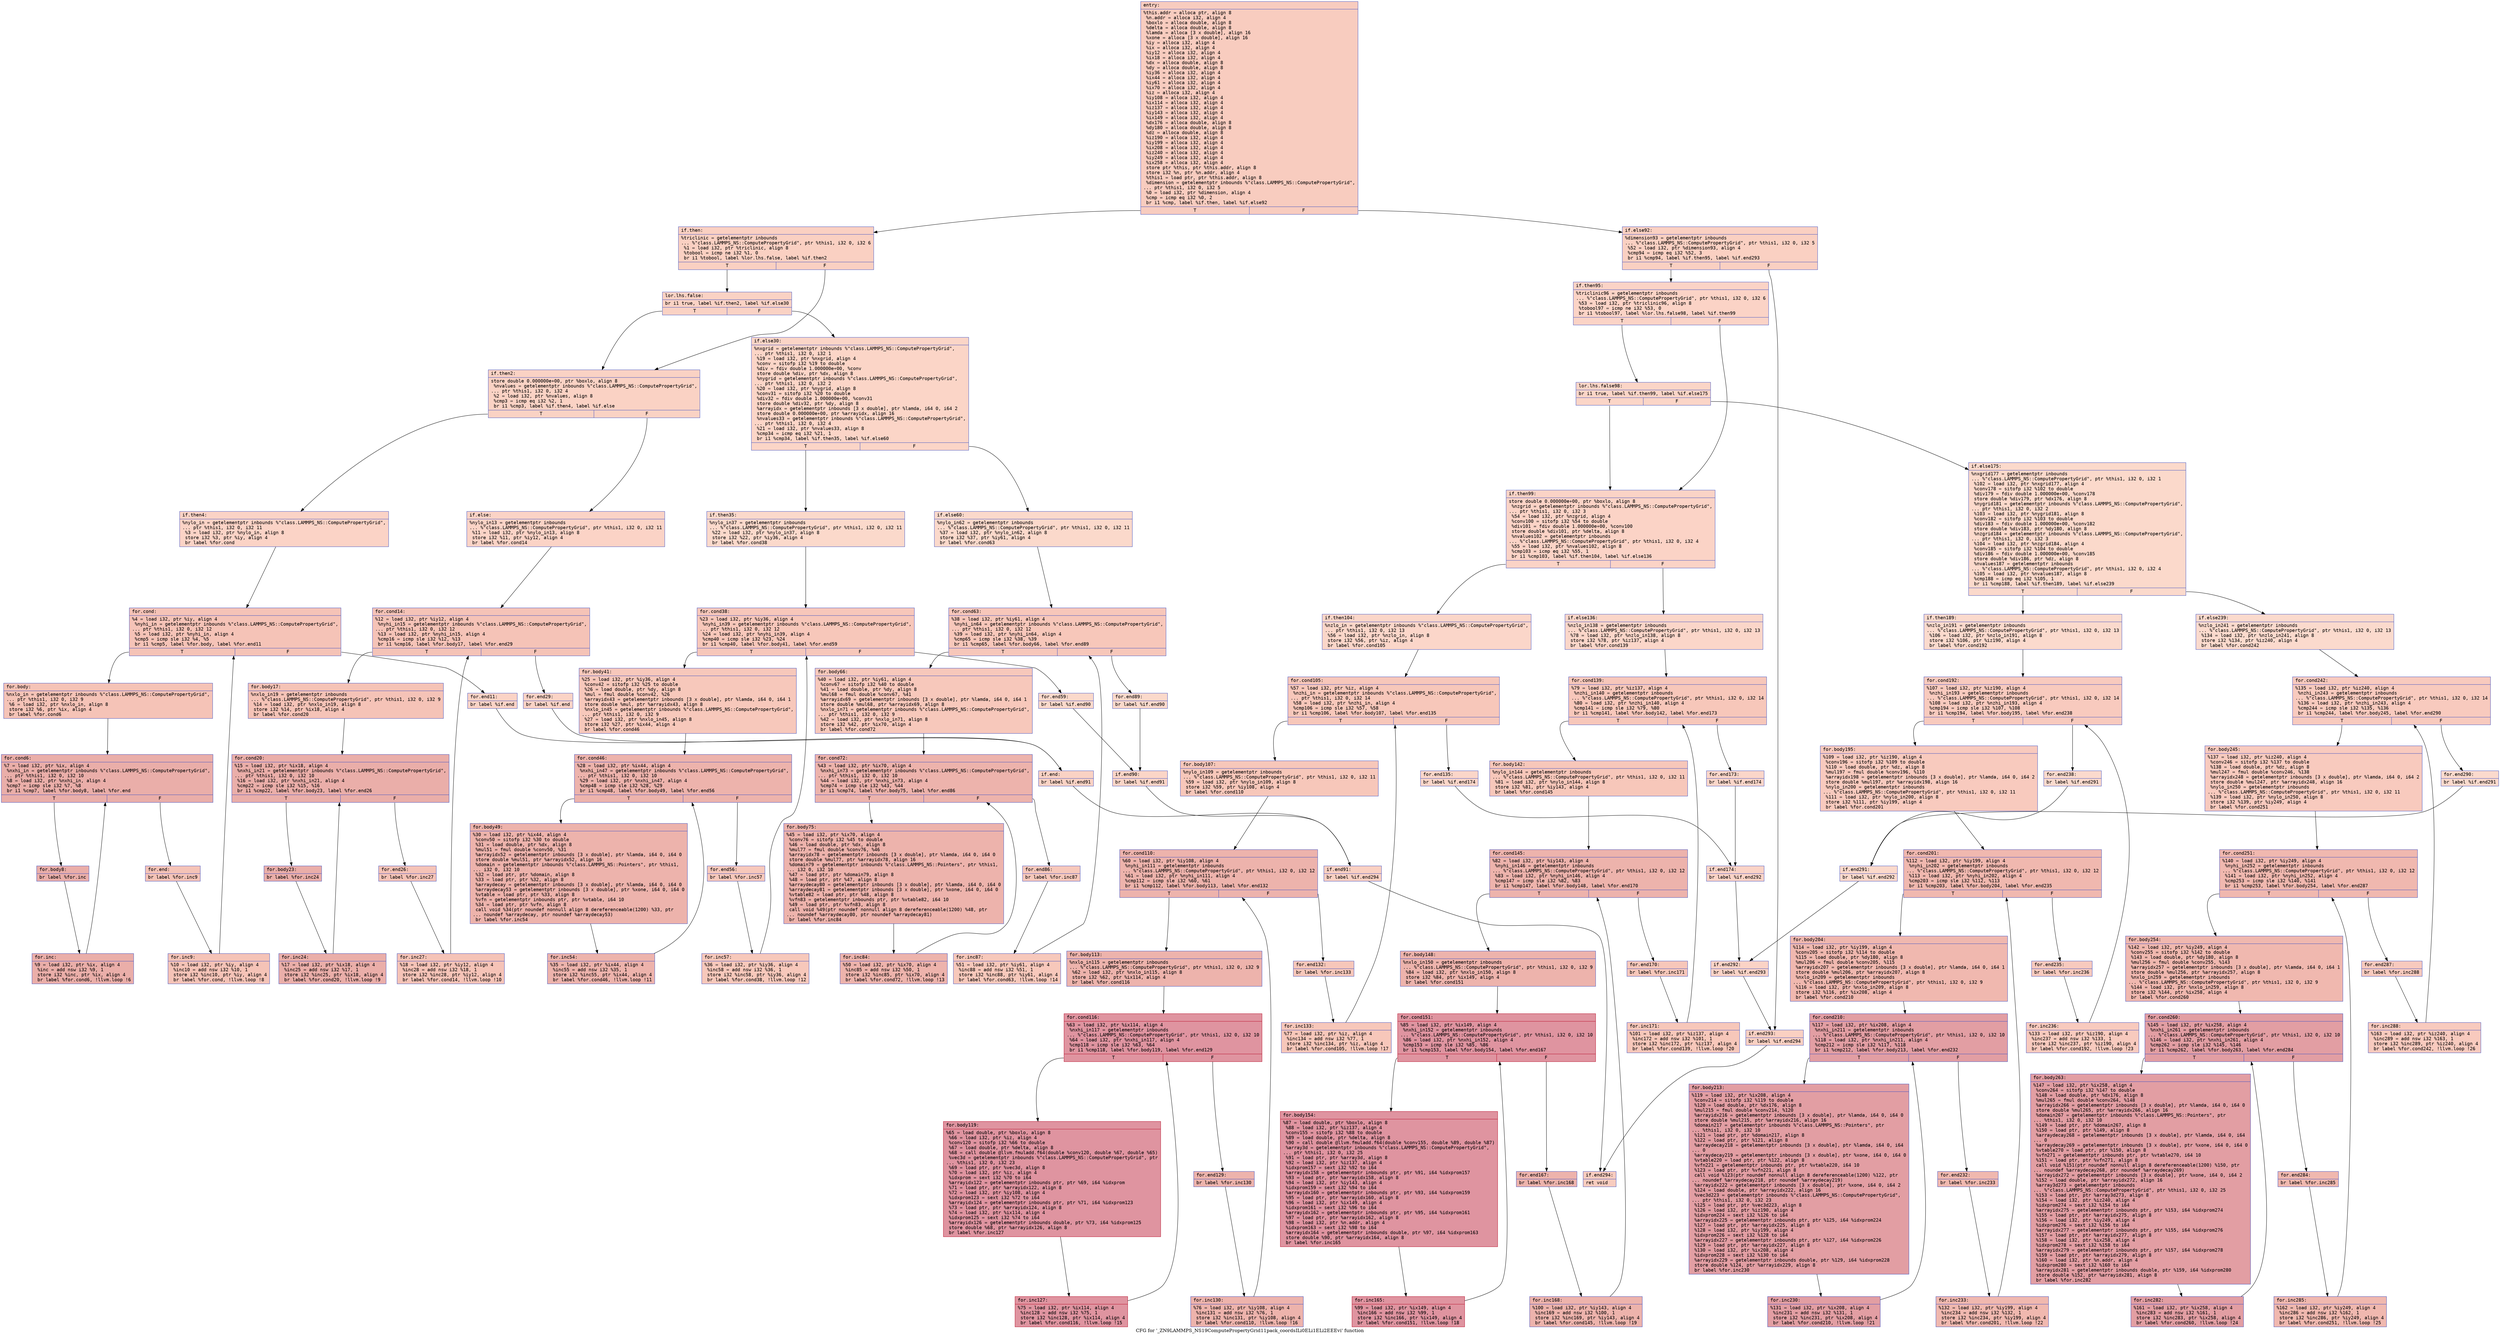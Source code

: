digraph "CFG for '_ZN9LAMMPS_NS19ComputePropertyGrid11pack_coordsILi0ELi1ELi2EEEvi' function" {
	label="CFG for '_ZN9LAMMPS_NS19ComputePropertyGrid11pack_coordsILi0ELi1ELi2EEEvi' function";

	Node0x559142b5dc70 [shape=record,color="#3d50c3ff", style=filled, fillcolor="#f08b6e70" fontname="Courier",label="{entry:\l|  %this.addr = alloca ptr, align 8\l  %n.addr = alloca i32, align 4\l  %boxlo = alloca double, align 8\l  %delta = alloca double, align 8\l  %lamda = alloca [3 x double], align 16\l  %xone = alloca [3 x double], align 16\l  %iy = alloca i32, align 4\l  %ix = alloca i32, align 4\l  %iy12 = alloca i32, align 4\l  %ix18 = alloca i32, align 4\l  %dx = alloca double, align 8\l  %dy = alloca double, align 8\l  %iy36 = alloca i32, align 4\l  %ix44 = alloca i32, align 4\l  %iy61 = alloca i32, align 4\l  %ix70 = alloca i32, align 4\l  %iz = alloca i32, align 4\l  %iy108 = alloca i32, align 4\l  %ix114 = alloca i32, align 4\l  %iz137 = alloca i32, align 4\l  %iy143 = alloca i32, align 4\l  %ix149 = alloca i32, align 4\l  %dx176 = alloca double, align 8\l  %dy180 = alloca double, align 8\l  %dz = alloca double, align 8\l  %iz190 = alloca i32, align 4\l  %iy199 = alloca i32, align 4\l  %ix208 = alloca i32, align 4\l  %iz240 = alloca i32, align 4\l  %iy249 = alloca i32, align 4\l  %ix258 = alloca i32, align 4\l  store ptr %this, ptr %this.addr, align 8\l  store i32 %n, ptr %n.addr, align 4\l  %this1 = load ptr, ptr %this.addr, align 8\l  %dimension = getelementptr inbounds %\"class.LAMMPS_NS::ComputePropertyGrid\",\l... ptr %this1, i32 0, i32 5\l  %0 = load i32, ptr %dimension, align 4\l  %cmp = icmp eq i32 %0, 2\l  br i1 %cmp, label %if.then, label %if.else92\l|{<s0>T|<s1>F}}"];
	Node0x559142b5dc70:s0 -> Node0x559142b5dce0[tooltip="entry -> if.then\nProbability 50.00%" ];
	Node0x559142b5dc70:s1 -> Node0x559142b5f9c0[tooltip="entry -> if.else92\nProbability 50.00%" ];
	Node0x559142b5dce0 [shape=record,color="#3d50c3ff", style=filled, fillcolor="#f3947570" fontname="Courier",label="{if.then:\l|  %triclinic = getelementptr inbounds\l... %\"class.LAMMPS_NS::ComputePropertyGrid\", ptr %this1, i32 0, i32 6\l  %1 = load i32, ptr %triclinic, align 8\l  %tobool = icmp ne i32 %1, 0\l  br i1 %tobool, label %lor.lhs.false, label %if.then2\l|{<s0>T|<s1>F}}"];
	Node0x559142b5dce0:s0 -> Node0x559142b5e640[tooltip="if.then -> lor.lhs.false\nProbability 62.50%" ];
	Node0x559142b5dce0:s1 -> Node0x559142b5fe90[tooltip="if.then -> if.then2\nProbability 37.50%" ];
	Node0x559142b5e640 [shape=record,color="#3d50c3ff", style=filled, fillcolor="#f4987a70" fontname="Courier",label="{lor.lhs.false:\l|  br i1 true, label %if.then2, label %if.else30\l|{<s0>T|<s1>F}}"];
	Node0x559142b5e640:s0 -> Node0x559142b5fe90[tooltip="lor.lhs.false -> if.then2\nProbability 50.00%" ];
	Node0x559142b5e640:s1 -> Node0x559142b5ffc0[tooltip="lor.lhs.false -> if.else30\nProbability 50.00%" ];
	Node0x559142b5fe90 [shape=record,color="#3d50c3ff", style=filled, fillcolor="#f4987a70" fontname="Courier",label="{if.then2:\l|  store double 0.000000e+00, ptr %boxlo, align 8\l  %nvalues = getelementptr inbounds %\"class.LAMMPS_NS::ComputePropertyGrid\",\l... ptr %this1, i32 0, i32 4\l  %2 = load i32, ptr %nvalues, align 8\l  %cmp3 = icmp eq i32 %2, 1\l  br i1 %cmp3, label %if.then4, label %if.else\l|{<s0>T|<s1>F}}"];
	Node0x559142b5fe90:s0 -> Node0x559142b603a0[tooltip="if.then2 -> if.then4\nProbability 50.00%" ];
	Node0x559142b5fe90:s1 -> Node0x559142b60420[tooltip="if.then2 -> if.else\nProbability 50.00%" ];
	Node0x559142b603a0 [shape=record,color="#3d50c3ff", style=filled, fillcolor="#f59c7d70" fontname="Courier",label="{if.then4:\l|  %nylo_in = getelementptr inbounds %\"class.LAMMPS_NS::ComputePropertyGrid\",\l... ptr %this1, i32 0, i32 11\l  %3 = load i32, ptr %nylo_in, align 8\l  store i32 %3, ptr %iy, align 4\l  br label %for.cond\l}"];
	Node0x559142b603a0 -> Node0x559142b5ef40[tooltip="if.then4 -> for.cond\nProbability 100.00%" ];
	Node0x559142b5ef40 [shape=record,color="#3d50c3ff", style=filled, fillcolor="#e8765c70" fontname="Courier",label="{for.cond:\l|  %4 = load i32, ptr %iy, align 4\l  %nyhi_in = getelementptr inbounds %\"class.LAMMPS_NS::ComputePropertyGrid\",\l... ptr %this1, i32 0, i32 12\l  %5 = load i32, ptr %nyhi_in, align 4\l  %cmp5 = icmp sle i32 %4, %5\l  br i1 %cmp5, label %for.body, label %for.end11\l|{<s0>T|<s1>F}}"];
	Node0x559142b5ef40:s0 -> Node0x559142b30120[tooltip="for.cond -> for.body\nProbability 96.88%" ];
	Node0x559142b5ef40:s1 -> Node0x559142b60dc0[tooltip="for.cond -> for.end11\nProbability 3.12%" ];
	Node0x559142b30120 [shape=record,color="#3d50c3ff", style=filled, fillcolor="#e8765c70" fontname="Courier",label="{for.body:\l|  %nxlo_in = getelementptr inbounds %\"class.LAMMPS_NS::ComputePropertyGrid\",\l... ptr %this1, i32 0, i32 9\l  %6 = load i32, ptr %nxlo_in, align 8\l  store i32 %6, ptr %ix, align 4\l  br label %for.cond6\l}"];
	Node0x559142b30120 -> Node0x559142b610d0[tooltip="for.body -> for.cond6\nProbability 100.00%" ];
	Node0x559142b610d0 [shape=record,color="#3d50c3ff", style=filled, fillcolor="#d0473d70" fontname="Courier",label="{for.cond6:\l|  %7 = load i32, ptr %ix, align 4\l  %nxhi_in = getelementptr inbounds %\"class.LAMMPS_NS::ComputePropertyGrid\",\l... ptr %this1, i32 0, i32 10\l  %8 = load i32, ptr %nxhi_in, align 4\l  %cmp7 = icmp sle i32 %7, %8\l  br i1 %cmp7, label %for.body8, label %for.end\l|{<s0>T|<s1>F}}"];
	Node0x559142b610d0:s0 -> Node0x559142b61450[tooltip="for.cond6 -> for.body8\nProbability 96.88%" ];
	Node0x559142b610d0:s1 -> Node0x559142b614d0[tooltip="for.cond6 -> for.end\nProbability 3.12%" ];
	Node0x559142b61450 [shape=record,color="#3d50c3ff", style=filled, fillcolor="#d0473d70" fontname="Courier",label="{for.body8:\l|  br label %for.inc\l}"];
	Node0x559142b61450 -> Node0x559142b61650[tooltip="for.body8 -> for.inc\nProbability 100.00%" ];
	Node0x559142b61650 [shape=record,color="#3d50c3ff", style=filled, fillcolor="#d0473d70" fontname="Courier",label="{for.inc:\l|  %9 = load i32, ptr %ix, align 4\l  %inc = add nsw i32 %9, 1\l  store i32 %inc, ptr %ix, align 4\l  br label %for.cond6, !llvm.loop !6\l}"];
	Node0x559142b61650 -> Node0x559142b610d0[tooltip="for.inc -> for.cond6\nProbability 100.00%" ];
	Node0x559142b614d0 [shape=record,color="#3d50c3ff", style=filled, fillcolor="#e8765c70" fontname="Courier",label="{for.end:\l|  br label %for.inc9\l}"];
	Node0x559142b614d0 -> Node0x559142b61ac0[tooltip="for.end -> for.inc9\nProbability 100.00%" ];
	Node0x559142b61ac0 [shape=record,color="#3d50c3ff", style=filled, fillcolor="#e8765c70" fontname="Courier",label="{for.inc9:\l|  %10 = load i32, ptr %iy, align 4\l  %inc10 = add nsw i32 %10, 1\l  store i32 %inc10, ptr %iy, align 4\l  br label %for.cond, !llvm.loop !8\l}"];
	Node0x559142b61ac0 -> Node0x559142b5ef40[tooltip="for.inc9 -> for.cond\nProbability 100.00%" ];
	Node0x559142b60dc0 [shape=record,color="#3d50c3ff", style=filled, fillcolor="#f59c7d70" fontname="Courier",label="{for.end11:\l|  br label %if.end\l}"];
	Node0x559142b60dc0 -> Node0x559142b61f40[tooltip="for.end11 -> if.end\nProbability 100.00%" ];
	Node0x559142b60420 [shape=record,color="#3d50c3ff", style=filled, fillcolor="#f59c7d70" fontname="Courier",label="{if.else:\l|  %nylo_in13 = getelementptr inbounds\l... %\"class.LAMMPS_NS::ComputePropertyGrid\", ptr %this1, i32 0, i32 11\l  %11 = load i32, ptr %nylo_in13, align 8\l  store i32 %11, ptr %iy12, align 4\l  br label %for.cond14\l}"];
	Node0x559142b60420 -> Node0x559142b62230[tooltip="if.else -> for.cond14\nProbability 100.00%" ];
	Node0x559142b62230 [shape=record,color="#3d50c3ff", style=filled, fillcolor="#e8765c70" fontname="Courier",label="{for.cond14:\l|  %12 = load i32, ptr %iy12, align 4\l  %nyhi_in15 = getelementptr inbounds %\"class.LAMMPS_NS::ComputePropertyGrid\",\l... ptr %this1, i32 0, i32 12\l  %13 = load i32, ptr %nyhi_in15, align 4\l  %cmp16 = icmp sle i32 %12, %13\l  br i1 %cmp16, label %for.body17, label %for.end29\l|{<s0>T|<s1>F}}"];
	Node0x559142b62230:s0 -> Node0x559142b625c0[tooltip="for.cond14 -> for.body17\nProbability 96.88%" ];
	Node0x559142b62230:s1 -> Node0x559142b62640[tooltip="for.cond14 -> for.end29\nProbability 3.12%" ];
	Node0x559142b625c0 [shape=record,color="#3d50c3ff", style=filled, fillcolor="#e8765c70" fontname="Courier",label="{for.body17:\l|  %nxlo_in19 = getelementptr inbounds\l... %\"class.LAMMPS_NS::ComputePropertyGrid\", ptr %this1, i32 0, i32 9\l  %14 = load i32, ptr %nxlo_in19, align 8\l  store i32 %14, ptr %ix18, align 4\l  br label %for.cond20\l}"];
	Node0x559142b625c0 -> Node0x559142b62980[tooltip="for.body17 -> for.cond20\nProbability 100.00%" ];
	Node0x559142b62980 [shape=record,color="#3d50c3ff", style=filled, fillcolor="#d0473d70" fontname="Courier",label="{for.cond20:\l|  %15 = load i32, ptr %ix18, align 4\l  %nxhi_in21 = getelementptr inbounds %\"class.LAMMPS_NS::ComputePropertyGrid\",\l... ptr %this1, i32 0, i32 10\l  %16 = load i32, ptr %nxhi_in21, align 4\l  %cmp22 = icmp sle i32 %15, %16\l  br i1 %cmp22, label %for.body23, label %for.end26\l|{<s0>T|<s1>F}}"];
	Node0x559142b62980:s0 -> Node0x559142b62d10[tooltip="for.cond20 -> for.body23\nProbability 96.88%" ];
	Node0x559142b62980:s1 -> Node0x559142b62d90[tooltip="for.cond20 -> for.end26\nProbability 3.12%" ];
	Node0x559142b62d10 [shape=record,color="#3d50c3ff", style=filled, fillcolor="#d0473d70" fontname="Courier",label="{for.body23:\l|  br label %for.inc24\l}"];
	Node0x559142b62d10 -> Node0x559142b62ec0[tooltip="for.body23 -> for.inc24\nProbability 100.00%" ];
	Node0x559142b62ec0 [shape=record,color="#3d50c3ff", style=filled, fillcolor="#d0473d70" fontname="Courier",label="{for.inc24:\l|  %17 = load i32, ptr %ix18, align 4\l  %inc25 = add nsw i32 %17, 1\l  store i32 %inc25, ptr %ix18, align 4\l  br label %for.cond20, !llvm.loop !9\l}"];
	Node0x559142b62ec0 -> Node0x559142b62980[tooltip="for.inc24 -> for.cond20\nProbability 100.00%" ];
	Node0x559142b62d90 [shape=record,color="#3d50c3ff", style=filled, fillcolor="#e8765c70" fontname="Courier",label="{for.end26:\l|  br label %for.inc27\l}"];
	Node0x559142b62d90 -> Node0x559142b63340[tooltip="for.end26 -> for.inc27\nProbability 100.00%" ];
	Node0x559142b63340 [shape=record,color="#3d50c3ff", style=filled, fillcolor="#e8765c70" fontname="Courier",label="{for.inc27:\l|  %18 = load i32, ptr %iy12, align 4\l  %inc28 = add nsw i32 %18, 1\l  store i32 %inc28, ptr %iy12, align 4\l  br label %for.cond14, !llvm.loop !10\l}"];
	Node0x559142b63340 -> Node0x559142b62230[tooltip="for.inc27 -> for.cond14\nProbability 100.00%" ];
	Node0x559142b62640 [shape=record,color="#3d50c3ff", style=filled, fillcolor="#f59c7d70" fontname="Courier",label="{for.end29:\l|  br label %if.end\l}"];
	Node0x559142b62640 -> Node0x559142b61f40[tooltip="for.end29 -> if.end\nProbability 100.00%" ];
	Node0x559142b61f40 [shape=record,color="#3d50c3ff", style=filled, fillcolor="#f4987a70" fontname="Courier",label="{if.end:\l|  br label %if.end91\l}"];
	Node0x559142b61f40 -> Node0x559142b63830[tooltip="if.end -> if.end91\nProbability 100.00%" ];
	Node0x559142b5ffc0 [shape=record,color="#3d50c3ff", style=filled, fillcolor="#f5a08170" fontname="Courier",label="{if.else30:\l|  %nxgrid = getelementptr inbounds %\"class.LAMMPS_NS::ComputePropertyGrid\",\l... ptr %this1, i32 0, i32 1\l  %19 = load i32, ptr %nxgrid, align 4\l  %conv = sitofp i32 %19 to double\l  %div = fdiv double 1.000000e+00, %conv\l  store double %div, ptr %dx, align 8\l  %nygrid = getelementptr inbounds %\"class.LAMMPS_NS::ComputePropertyGrid\",\l... ptr %this1, i32 0, i32 2\l  %20 = load i32, ptr %nygrid, align 8\l  %conv31 = sitofp i32 %20 to double\l  %div32 = fdiv double 1.000000e+00, %conv31\l  store double %div32, ptr %dy, align 8\l  %arrayidx = getelementptr inbounds [3 x double], ptr %lamda, i64 0, i64 2\l  store double 0.000000e+00, ptr %arrayidx, align 16\l  %nvalues33 = getelementptr inbounds %\"class.LAMMPS_NS::ComputePropertyGrid\",\l... ptr %this1, i32 0, i32 4\l  %21 = load i32, ptr %nvalues33, align 8\l  %cmp34 = icmp eq i32 %21, 1\l  br i1 %cmp34, label %if.then35, label %if.else60\l|{<s0>T|<s1>F}}"];
	Node0x559142b5ffc0:s0 -> Node0x559142b64350[tooltip="if.else30 -> if.then35\nProbability 50.00%" ];
	Node0x559142b5ffc0:s1 -> Node0x559142b643d0[tooltip="if.else30 -> if.else60\nProbability 50.00%" ];
	Node0x559142b64350 [shape=record,color="#3d50c3ff", style=filled, fillcolor="#f7a88970" fontname="Courier",label="{if.then35:\l|  %nylo_in37 = getelementptr inbounds\l... %\"class.LAMMPS_NS::ComputePropertyGrid\", ptr %this1, i32 0, i32 11\l  %22 = load i32, ptr %nylo_in37, align 8\l  store i32 %22, ptr %iy36, align 4\l  br label %for.cond38\l}"];
	Node0x559142b64350 -> Node0x559142b64710[tooltip="if.then35 -> for.cond38\nProbability 100.00%" ];
	Node0x559142b64710 [shape=record,color="#3d50c3ff", style=filled, fillcolor="#ec7f6370" fontname="Courier",label="{for.cond38:\l|  %23 = load i32, ptr %iy36, align 4\l  %nyhi_in39 = getelementptr inbounds %\"class.LAMMPS_NS::ComputePropertyGrid\",\l... ptr %this1, i32 0, i32 12\l  %24 = load i32, ptr %nyhi_in39, align 4\l  %cmp40 = icmp sle i32 %23, %24\l  br i1 %cmp40, label %for.body41, label %for.end59\l|{<s0>T|<s1>F}}"];
	Node0x559142b64710:s0 -> Node0x559142b60620[tooltip="for.cond38 -> for.body41\nProbability 96.88%" ];
	Node0x559142b64710:s1 -> Node0x559142b606a0[tooltip="for.cond38 -> for.end59\nProbability 3.12%" ];
	Node0x559142b60620 [shape=record,color="#3d50c3ff", style=filled, fillcolor="#ed836670" fontname="Courier",label="{for.body41:\l|  %25 = load i32, ptr %iy36, align 4\l  %conv42 = sitofp i32 %25 to double\l  %26 = load double, ptr %dy, align 8\l  %mul = fmul double %conv42, %26\l  %arrayidx43 = getelementptr inbounds [3 x double], ptr %lamda, i64 0, i64 1\l  store double %mul, ptr %arrayidx43, align 8\l  %nxlo_in45 = getelementptr inbounds %\"class.LAMMPS_NS::ComputePropertyGrid\",\l... ptr %this1, i32 0, i32 9\l  %27 = load i32, ptr %nxlo_in45, align 8\l  store i32 %27, ptr %ix44, align 4\l  br label %for.cond46\l}"];
	Node0x559142b60620 -> Node0x559142b60bd0[tooltip="for.body41 -> for.cond46\nProbability 100.00%" ];
	Node0x559142b60bd0 [shape=record,color="#3d50c3ff", style=filled, fillcolor="#d6524470" fontname="Courier",label="{for.cond46:\l|  %28 = load i32, ptr %ix44, align 4\l  %nxhi_in47 = getelementptr inbounds %\"class.LAMMPS_NS::ComputePropertyGrid\",\l... ptr %this1, i32 0, i32 10\l  %29 = load i32, ptr %nxhi_in47, align 4\l  %cmp48 = icmp sle i32 %28, %29\l  br i1 %cmp48, label %for.body49, label %for.end56\l|{<s0>T|<s1>F}}"];
	Node0x559142b60bd0:s0 -> Node0x559142b65bc0[tooltip="for.cond46 -> for.body49\nProbability 96.88%" ];
	Node0x559142b60bd0:s1 -> Node0x559142b65c40[tooltip="for.cond46 -> for.end56\nProbability 3.12%" ];
	Node0x559142b65bc0 [shape=record,color="#3d50c3ff", style=filled, fillcolor="#d6524470" fontname="Courier",label="{for.body49:\l|  %30 = load i32, ptr %ix44, align 4\l  %conv50 = sitofp i32 %30 to double\l  %31 = load double, ptr %dx, align 8\l  %mul51 = fmul double %conv50, %31\l  %arrayidx52 = getelementptr inbounds [3 x double], ptr %lamda, i64 0, i64 0\l  store double %mul51, ptr %arrayidx52, align 16\l  %domain = getelementptr inbounds %\"class.LAMMPS_NS::Pointers\", ptr %this1,\l... i32 0, i32 10\l  %32 = load ptr, ptr %domain, align 8\l  %33 = load ptr, ptr %32, align 8\l  %arraydecay = getelementptr inbounds [3 x double], ptr %lamda, i64 0, i64 0\l  %arraydecay53 = getelementptr inbounds [3 x double], ptr %xone, i64 0, i64 0\l  %vtable = load ptr, ptr %33, align 8\l  %vfn = getelementptr inbounds ptr, ptr %vtable, i64 10\l  %34 = load ptr, ptr %vfn, align 8\l  call void %34(ptr noundef nonnull align 8 dereferenceable(1200) %33, ptr\l... noundef %arraydecay, ptr noundef %arraydecay53)\l  br label %for.inc54\l}"];
	Node0x559142b65bc0 -> Node0x559142b667a0[tooltip="for.body49 -> for.inc54\nProbability 100.00%" ];
	Node0x559142b667a0 [shape=record,color="#3d50c3ff", style=filled, fillcolor="#d6524470" fontname="Courier",label="{for.inc54:\l|  %35 = load i32, ptr %ix44, align 4\l  %inc55 = add nsw i32 %35, 1\l  store i32 %inc55, ptr %ix44, align 4\l  br label %for.cond46, !llvm.loop !11\l}"];
	Node0x559142b667a0 -> Node0x559142b60bd0[tooltip="for.inc54 -> for.cond46\nProbability 100.00%" ];
	Node0x559142b65c40 [shape=record,color="#3d50c3ff", style=filled, fillcolor="#ed836670" fontname="Courier",label="{for.end56:\l|  br label %for.inc57\l}"];
	Node0x559142b65c40 -> Node0x559142b66bd0[tooltip="for.end56 -> for.inc57\nProbability 100.00%" ];
	Node0x559142b66bd0 [shape=record,color="#3d50c3ff", style=filled, fillcolor="#ed836670" fontname="Courier",label="{for.inc57:\l|  %36 = load i32, ptr %iy36, align 4\l  %inc58 = add nsw i32 %36, 1\l  store i32 %inc58, ptr %iy36, align 4\l  br label %for.cond38, !llvm.loop !12\l}"];
	Node0x559142b66bd0 -> Node0x559142b64710[tooltip="for.inc57 -> for.cond38\nProbability 100.00%" ];
	Node0x559142b606a0 [shape=record,color="#3d50c3ff", style=filled, fillcolor="#f7a88970" fontname="Courier",label="{for.end59:\l|  br label %if.end90\l}"];
	Node0x559142b606a0 -> Node0x559142b67030[tooltip="for.end59 -> if.end90\nProbability 100.00%" ];
	Node0x559142b643d0 [shape=record,color="#3d50c3ff", style=filled, fillcolor="#f7a88970" fontname="Courier",label="{if.else60:\l|  %nylo_in62 = getelementptr inbounds\l... %\"class.LAMMPS_NS::ComputePropertyGrid\", ptr %this1, i32 0, i32 11\l  %37 = load i32, ptr %nylo_in62, align 8\l  store i32 %37, ptr %iy61, align 4\l  br label %for.cond63\l}"];
	Node0x559142b643d0 -> Node0x559142b67330[tooltip="if.else60 -> for.cond63\nProbability 100.00%" ];
	Node0x559142b67330 [shape=record,color="#3d50c3ff", style=filled, fillcolor="#ec7f6370" fontname="Courier",label="{for.cond63:\l|  %38 = load i32, ptr %iy61, align 4\l  %nyhi_in64 = getelementptr inbounds %\"class.LAMMPS_NS::ComputePropertyGrid\",\l... ptr %this1, i32 0, i32 12\l  %39 = load i32, ptr %nyhi_in64, align 4\l  %cmp65 = icmp sle i32 %38, %39\l  br i1 %cmp65, label %for.body66, label %for.end89\l|{<s0>T|<s1>F}}"];
	Node0x559142b67330:s0 -> Node0x559142b676c0[tooltip="for.cond63 -> for.body66\nProbability 96.88%" ];
	Node0x559142b67330:s1 -> Node0x559142b67740[tooltip="for.cond63 -> for.end89\nProbability 3.12%" ];
	Node0x559142b676c0 [shape=record,color="#3d50c3ff", style=filled, fillcolor="#ed836670" fontname="Courier",label="{for.body66:\l|  %40 = load i32, ptr %iy61, align 4\l  %conv67 = sitofp i32 %40 to double\l  %41 = load double, ptr %dy, align 8\l  %mul68 = fmul double %conv67, %41\l  %arrayidx69 = getelementptr inbounds [3 x double], ptr %lamda, i64 0, i64 1\l  store double %mul68, ptr %arrayidx69, align 8\l  %nxlo_in71 = getelementptr inbounds %\"class.LAMMPS_NS::ComputePropertyGrid\",\l... ptr %this1, i32 0, i32 9\l  %42 = load i32, ptr %nxlo_in71, align 8\l  store i32 %42, ptr %ix70, align 4\l  br label %for.cond72\l}"];
	Node0x559142b676c0 -> Node0x559142b67e50[tooltip="for.body66 -> for.cond72\nProbability 100.00%" ];
	Node0x559142b67e50 [shape=record,color="#3d50c3ff", style=filled, fillcolor="#d6524470" fontname="Courier",label="{for.cond72:\l|  %43 = load i32, ptr %ix70, align 4\l  %nxhi_in73 = getelementptr inbounds %\"class.LAMMPS_NS::ComputePropertyGrid\",\l... ptr %this1, i32 0, i32 10\l  %44 = load i32, ptr %nxhi_in73, align 4\l  %cmp74 = icmp sle i32 %43, %44\l  br i1 %cmp74, label %for.body75, label %for.end86\l|{<s0>T|<s1>F}}"];
	Node0x559142b67e50:s0 -> Node0x559142b681e0[tooltip="for.cond72 -> for.body75\nProbability 96.88%" ];
	Node0x559142b67e50:s1 -> Node0x559142b68260[tooltip="for.cond72 -> for.end86\nProbability 3.12%" ];
	Node0x559142b681e0 [shape=record,color="#3d50c3ff", style=filled, fillcolor="#d6524470" fontname="Courier",label="{for.body75:\l|  %45 = load i32, ptr %ix70, align 4\l  %conv76 = sitofp i32 %45 to double\l  %46 = load double, ptr %dx, align 8\l  %mul77 = fmul double %conv76, %46\l  %arrayidx78 = getelementptr inbounds [3 x double], ptr %lamda, i64 0, i64 0\l  store double %mul77, ptr %arrayidx78, align 16\l  %domain79 = getelementptr inbounds %\"class.LAMMPS_NS::Pointers\", ptr %this1,\l... i32 0, i32 10\l  %47 = load ptr, ptr %domain79, align 8\l  %48 = load ptr, ptr %47, align 8\l  %arraydecay80 = getelementptr inbounds [3 x double], ptr %lamda, i64 0, i64 0\l  %arraydecay81 = getelementptr inbounds [3 x double], ptr %xone, i64 0, i64 0\l  %vtable82 = load ptr, ptr %48, align 8\l  %vfn83 = getelementptr inbounds ptr, ptr %vtable82, i64 10\l  %49 = load ptr, ptr %vfn83, align 8\l  call void %49(ptr noundef nonnull align 8 dereferenceable(1200) %48, ptr\l... noundef %arraydecay80, ptr noundef %arraydecay81)\l  br label %for.inc84\l}"];
	Node0x559142b681e0 -> Node0x559142add010[tooltip="for.body75 -> for.inc84\nProbability 100.00%" ];
	Node0x559142add010 [shape=record,color="#3d50c3ff", style=filled, fillcolor="#d6524470" fontname="Courier",label="{for.inc84:\l|  %50 = load i32, ptr %ix70, align 4\l  %inc85 = add nsw i32 %50, 1\l  store i32 %inc85, ptr %ix70, align 4\l  br label %for.cond72, !llvm.loop !13\l}"];
	Node0x559142add010 -> Node0x559142b67e50[tooltip="for.inc84 -> for.cond72\nProbability 100.00%" ];
	Node0x559142b68260 [shape=record,color="#3d50c3ff", style=filled, fillcolor="#ed836670" fontname="Courier",label="{for.end86:\l|  br label %for.inc87\l}"];
	Node0x559142b68260 -> Node0x559142add440[tooltip="for.end86 -> for.inc87\nProbability 100.00%" ];
	Node0x559142add440 [shape=record,color="#3d50c3ff", style=filled, fillcolor="#ed836670" fontname="Courier",label="{for.inc87:\l|  %51 = load i32, ptr %iy61, align 4\l  %inc88 = add nsw i32 %51, 1\l  store i32 %inc88, ptr %iy61, align 4\l  br label %for.cond63, !llvm.loop !14\l}"];
	Node0x559142add440 -> Node0x559142b67330[tooltip="for.inc87 -> for.cond63\nProbability 100.00%" ];
	Node0x559142b67740 [shape=record,color="#3d50c3ff", style=filled, fillcolor="#f7a88970" fontname="Courier",label="{for.end89:\l|  br label %if.end90\l}"];
	Node0x559142b67740 -> Node0x559142b67030[tooltip="for.end89 -> if.end90\nProbability 100.00%" ];
	Node0x559142b67030 [shape=record,color="#3d50c3ff", style=filled, fillcolor="#f5a08170" fontname="Courier",label="{if.end90:\l|  br label %if.end91\l}"];
	Node0x559142b67030 -> Node0x559142b63830[tooltip="if.end90 -> if.end91\nProbability 100.00%" ];
	Node0x559142b63830 [shape=record,color="#3d50c3ff", style=filled, fillcolor="#f3947570" fontname="Courier",label="{if.end91:\l|  br label %if.end294\l}"];
	Node0x559142b63830 -> Node0x559142add980[tooltip="if.end91 -> if.end294\nProbability 100.00%" ];
	Node0x559142b5f9c0 [shape=record,color="#3d50c3ff", style=filled, fillcolor="#f3947570" fontname="Courier",label="{if.else92:\l|  %dimension93 = getelementptr inbounds\l... %\"class.LAMMPS_NS::ComputePropertyGrid\", ptr %this1, i32 0, i32 5\l  %52 = load i32, ptr %dimension93, align 4\l  %cmp94 = icmp eq i32 %52, 3\l  br i1 %cmp94, label %if.then95, label %if.end293\l|{<s0>T|<s1>F}}"];
	Node0x559142b5f9c0:s0 -> Node0x559142addc90[tooltip="if.else92 -> if.then95\nProbability 50.00%" ];
	Node0x559142b5f9c0:s1 -> Node0x559142addd10[tooltip="if.else92 -> if.end293\nProbability 50.00%" ];
	Node0x559142addc90 [shape=record,color="#3d50c3ff", style=filled, fillcolor="#f59c7d70" fontname="Courier",label="{if.then95:\l|  %triclinic96 = getelementptr inbounds\l... %\"class.LAMMPS_NS::ComputePropertyGrid\", ptr %this1, i32 0, i32 6\l  %53 = load i32, ptr %triclinic96, align 8\l  %tobool97 = icmp ne i32 %53, 0\l  br i1 %tobool97, label %lor.lhs.false98, label %if.then99\l|{<s0>T|<s1>F}}"];
	Node0x559142addc90:s0 -> Node0x559142ade070[tooltip="if.then95 -> lor.lhs.false98\nProbability 62.50%" ];
	Node0x559142addc90:s1 -> Node0x559142ade0f0[tooltip="if.then95 -> if.then99\nProbability 37.50%" ];
	Node0x559142ade070 [shape=record,color="#3d50c3ff", style=filled, fillcolor="#f5a08170" fontname="Courier",label="{lor.lhs.false98:\l|  br i1 true, label %if.then99, label %if.else175\l|{<s0>T|<s1>F}}"];
	Node0x559142ade070:s0 -> Node0x559142ade0f0[tooltip="lor.lhs.false98 -> if.then99\nProbability 50.00%" ];
	Node0x559142ade070:s1 -> Node0x559142ade250[tooltip="lor.lhs.false98 -> if.else175\nProbability 50.00%" ];
	Node0x559142ade0f0 [shape=record,color="#3d50c3ff", style=filled, fillcolor="#f59c7d70" fontname="Courier",label="{if.then99:\l|  store double 0.000000e+00, ptr %boxlo, align 8\l  %nzgrid = getelementptr inbounds %\"class.LAMMPS_NS::ComputePropertyGrid\",\l... ptr %this1, i32 0, i32 3\l  %54 = load i32, ptr %nzgrid, align 4\l  %conv100 = sitofp i32 %54 to double\l  %div101 = fdiv double 1.000000e+00, %conv100\l  store double %div101, ptr %delta, align 8\l  %nvalues102 = getelementptr inbounds\l... %\"class.LAMMPS_NS::ComputePropertyGrid\", ptr %this1, i32 0, i32 4\l  %55 = load i32, ptr %nvalues102, align 8\l  %cmp103 = icmp eq i32 %55, 1\l  br i1 %cmp103, label %if.then104, label %if.else136\l|{<s0>T|<s1>F}}"];
	Node0x559142ade0f0:s0 -> Node0x559142ade950[tooltip="if.then99 -> if.then104\nProbability 50.00%" ];
	Node0x559142ade0f0:s1 -> Node0x559142ade9d0[tooltip="if.then99 -> if.else136\nProbability 50.00%" ];
	Node0x559142ade950 [shape=record,color="#3d50c3ff", style=filled, fillcolor="#f6a38570" fontname="Courier",label="{if.then104:\l|  %nzlo_in = getelementptr inbounds %\"class.LAMMPS_NS::ComputePropertyGrid\",\l... ptr %this1, i32 0, i32 13\l  %56 = load i32, ptr %nzlo_in, align 8\l  store i32 %56, ptr %iz, align 4\l  br label %for.cond105\l}"];
	Node0x559142ade950 -> Node0x559142aded00[tooltip="if.then104 -> for.cond105\nProbability 100.00%" ];
	Node0x559142aded00 [shape=record,color="#3d50c3ff", style=filled, fillcolor="#ec7f6370" fontname="Courier",label="{for.cond105:\l|  %57 = load i32, ptr %iz, align 4\l  %nzhi_in = getelementptr inbounds %\"class.LAMMPS_NS::ComputePropertyGrid\",\l... ptr %this1, i32 0, i32 14\l  %58 = load i32, ptr %nzhi_in, align 4\l  %cmp106 = icmp sle i32 %57, %58\l  br i1 %cmp106, label %for.body107, label %for.end135\l|{<s0>T|<s1>F}}"];
	Node0x559142aded00:s0 -> Node0x559142adf080[tooltip="for.cond105 -> for.body107\nProbability 96.88%" ];
	Node0x559142aded00:s1 -> Node0x559142adf100[tooltip="for.cond105 -> for.end135\nProbability 3.12%" ];
	Node0x559142adf080 [shape=record,color="#3d50c3ff", style=filled, fillcolor="#ec7f6370" fontname="Courier",label="{for.body107:\l|  %nylo_in109 = getelementptr inbounds\l... %\"class.LAMMPS_NS::ComputePropertyGrid\", ptr %this1, i32 0, i32 11\l  %59 = load i32, ptr %nylo_in109, align 8\l  store i32 %59, ptr %iy108, align 4\l  br label %for.cond110\l}"];
	Node0x559142adf080 -> Node0x559142adf440[tooltip="for.body107 -> for.cond110\nProbability 100.00%" ];
	Node0x559142adf440 [shape=record,color="#3d50c3ff", style=filled, fillcolor="#d6524470" fontname="Courier",label="{for.cond110:\l|  %60 = load i32, ptr %iy108, align 4\l  %nyhi_in111 = getelementptr inbounds\l... %\"class.LAMMPS_NS::ComputePropertyGrid\", ptr %this1, i32 0, i32 12\l  %61 = load i32, ptr %nyhi_in111, align 4\l  %cmp112 = icmp sle i32 %60, %61\l  br i1 %cmp112, label %for.body113, label %for.end132\l|{<s0>T|<s1>F}}"];
	Node0x559142adf440:s0 -> Node0x559142adf7d0[tooltip="for.cond110 -> for.body113\nProbability 96.88%" ];
	Node0x559142adf440:s1 -> Node0x559142adf850[tooltip="for.cond110 -> for.end132\nProbability 3.12%" ];
	Node0x559142adf7d0 [shape=record,color="#3d50c3ff", style=filled, fillcolor="#d6524470" fontname="Courier",label="{for.body113:\l|  %nxlo_in115 = getelementptr inbounds\l... %\"class.LAMMPS_NS::ComputePropertyGrid\", ptr %this1, i32 0, i32 9\l  %62 = load i32, ptr %nxlo_in115, align 8\l  store i32 %62, ptr %ix114, align 4\l  br label %for.cond116\l}"];
	Node0x559142adf7d0 -> Node0x559142adfbf0[tooltip="for.body113 -> for.cond116\nProbability 100.00%" ];
	Node0x559142adfbf0 [shape=record,color="#b70d28ff", style=filled, fillcolor="#b70d2870" fontname="Courier",label="{for.cond116:\l|  %63 = load i32, ptr %ix114, align 4\l  %nxhi_in117 = getelementptr inbounds\l... %\"class.LAMMPS_NS::ComputePropertyGrid\", ptr %this1, i32 0, i32 10\l  %64 = load i32, ptr %nxhi_in117, align 4\l  %cmp118 = icmp sle i32 %63, %64\l  br i1 %cmp118, label %for.body119, label %for.end129\l|{<s0>T|<s1>F}}"];
	Node0x559142adfbf0:s0 -> Node0x559142adff80[tooltip="for.cond116 -> for.body119\nProbability 96.88%" ];
	Node0x559142adfbf0:s1 -> Node0x559142ae0000[tooltip="for.cond116 -> for.end129\nProbability 3.12%" ];
	Node0x559142adff80 [shape=record,color="#b70d28ff", style=filled, fillcolor="#b70d2870" fontname="Courier",label="{for.body119:\l|  %65 = load double, ptr %boxlo, align 8\l  %66 = load i32, ptr %iz, align 4\l  %conv120 = sitofp i32 %66 to double\l  %67 = load double, ptr %delta, align 8\l  %68 = call double @llvm.fmuladd.f64(double %conv120, double %67, double %65)\l  %vec3d = getelementptr inbounds %\"class.LAMMPS_NS::ComputePropertyGrid\", ptr\l... %this1, i32 0, i32 23\l  %69 = load ptr, ptr %vec3d, align 8\l  %70 = load i32, ptr %iz, align 4\l  %idxprom = sext i32 %70 to i64\l  %arrayidx122 = getelementptr inbounds ptr, ptr %69, i64 %idxprom\l  %71 = load ptr, ptr %arrayidx122, align 8\l  %72 = load i32, ptr %iy108, align 4\l  %idxprom123 = sext i32 %72 to i64\l  %arrayidx124 = getelementptr inbounds ptr, ptr %71, i64 %idxprom123\l  %73 = load ptr, ptr %arrayidx124, align 8\l  %74 = load i32, ptr %ix114, align 4\l  %idxprom125 = sext i32 %74 to i64\l  %arrayidx126 = getelementptr inbounds double, ptr %73, i64 %idxprom125\l  store double %68, ptr %arrayidx126, align 8\l  br label %for.inc127\l}"];
	Node0x559142adff80 -> Node0x559142ae0d90[tooltip="for.body119 -> for.inc127\nProbability 100.00%" ];
	Node0x559142ae0d90 [shape=record,color="#b70d28ff", style=filled, fillcolor="#b70d2870" fontname="Courier",label="{for.inc127:\l|  %75 = load i32, ptr %ix114, align 4\l  %inc128 = add nsw i32 %75, 1\l  store i32 %inc128, ptr %ix114, align 4\l  br label %for.cond116, !llvm.loop !15\l}"];
	Node0x559142ae0d90 -> Node0x559142adfbf0[tooltip="for.inc127 -> for.cond116\nProbability 100.00%" ];
	Node0x559142ae0000 [shape=record,color="#3d50c3ff", style=filled, fillcolor="#d6524470" fontname="Courier",label="{for.end129:\l|  br label %for.inc130\l}"];
	Node0x559142ae0000 -> Node0x559142b64d00[tooltip="for.end129 -> for.inc130\nProbability 100.00%" ];
	Node0x559142b64d00 [shape=record,color="#3d50c3ff", style=filled, fillcolor="#d6524470" fontname="Courier",label="{for.inc130:\l|  %76 = load i32, ptr %iy108, align 4\l  %inc131 = add nsw i32 %76, 1\l  store i32 %inc131, ptr %iy108, align 4\l  br label %for.cond110, !llvm.loop !16\l}"];
	Node0x559142b64d00 -> Node0x559142adf440[tooltip="for.inc130 -> for.cond110\nProbability 100.00%" ];
	Node0x559142adf850 [shape=record,color="#3d50c3ff", style=filled, fillcolor="#ec7f6370" fontname="Courier",label="{for.end132:\l|  br label %for.inc133\l}"];
	Node0x559142adf850 -> Node0x559142b65180[tooltip="for.end132 -> for.inc133\nProbability 100.00%" ];
	Node0x559142b65180 [shape=record,color="#3d50c3ff", style=filled, fillcolor="#ec7f6370" fontname="Courier",label="{for.inc133:\l|  %77 = load i32, ptr %iz, align 4\l  %inc134 = add nsw i32 %77, 1\l  store i32 %inc134, ptr %iz, align 4\l  br label %for.cond105, !llvm.loop !17\l}"];
	Node0x559142b65180 -> Node0x559142aded00[tooltip="for.inc133 -> for.cond105\nProbability 100.00%" ];
	Node0x559142adf100 [shape=record,color="#3d50c3ff", style=filled, fillcolor="#f6a38570" fontname="Courier",label="{for.end135:\l|  br label %if.end174\l}"];
	Node0x559142adf100 -> Node0x559142b65600[tooltip="for.end135 -> if.end174\nProbability 100.00%" ];
	Node0x559142ade9d0 [shape=record,color="#3d50c3ff", style=filled, fillcolor="#f6a38570" fontname="Courier",label="{if.else136:\l|  %nzlo_in138 = getelementptr inbounds\l... %\"class.LAMMPS_NS::ComputePropertyGrid\", ptr %this1, i32 0, i32 13\l  %78 = load i32, ptr %nzlo_in138, align 8\l  store i32 %78, ptr %iz137, align 4\l  br label %for.cond139\l}"];
	Node0x559142ade9d0 -> Node0x559142ae2a50[tooltip="if.else136 -> for.cond139\nProbability 100.00%" ];
	Node0x559142ae2a50 [shape=record,color="#3d50c3ff", style=filled, fillcolor="#ec7f6370" fontname="Courier",label="{for.cond139:\l|  %79 = load i32, ptr %iz137, align 4\l  %nzhi_in140 = getelementptr inbounds\l... %\"class.LAMMPS_NS::ComputePropertyGrid\", ptr %this1, i32 0, i32 14\l  %80 = load i32, ptr %nzhi_in140, align 4\l  %cmp141 = icmp sle i32 %79, %80\l  br i1 %cmp141, label %for.body142, label %for.end173\l|{<s0>T|<s1>F}}"];
	Node0x559142ae2a50:s0 -> Node0x559142ae2de0[tooltip="for.cond139 -> for.body142\nProbability 96.88%" ];
	Node0x559142ae2a50:s1 -> Node0x559142ae2e60[tooltip="for.cond139 -> for.end173\nProbability 3.12%" ];
	Node0x559142ae2de0 [shape=record,color="#3d50c3ff", style=filled, fillcolor="#ec7f6370" fontname="Courier",label="{for.body142:\l|  %nylo_in144 = getelementptr inbounds\l... %\"class.LAMMPS_NS::ComputePropertyGrid\", ptr %this1, i32 0, i32 11\l  %81 = load i32, ptr %nylo_in144, align 8\l  store i32 %81, ptr %iy143, align 4\l  br label %for.cond145\l}"];
	Node0x559142ae2de0 -> Node0x559142ae31a0[tooltip="for.body142 -> for.cond145\nProbability 100.00%" ];
	Node0x559142ae31a0 [shape=record,color="#3d50c3ff", style=filled, fillcolor="#d6524470" fontname="Courier",label="{for.cond145:\l|  %82 = load i32, ptr %iy143, align 4\l  %nyhi_in146 = getelementptr inbounds\l... %\"class.LAMMPS_NS::ComputePropertyGrid\", ptr %this1, i32 0, i32 12\l  %83 = load i32, ptr %nyhi_in146, align 4\l  %cmp147 = icmp sle i32 %82, %83\l  br i1 %cmp147, label %for.body148, label %for.end170\l|{<s0>T|<s1>F}}"];
	Node0x559142ae31a0:s0 -> Node0x559142ae3530[tooltip="for.cond145 -> for.body148\nProbability 96.88%" ];
	Node0x559142ae31a0:s1 -> Node0x559142ae35b0[tooltip="for.cond145 -> for.end170\nProbability 3.12%" ];
	Node0x559142ae3530 [shape=record,color="#3d50c3ff", style=filled, fillcolor="#d6524470" fontname="Courier",label="{for.body148:\l|  %nxlo_in150 = getelementptr inbounds\l... %\"class.LAMMPS_NS::ComputePropertyGrid\", ptr %this1, i32 0, i32 9\l  %84 = load i32, ptr %nxlo_in150, align 8\l  store i32 %84, ptr %ix149, align 4\l  br label %for.cond151\l}"];
	Node0x559142ae3530 -> Node0x559142ae38f0[tooltip="for.body148 -> for.cond151\nProbability 100.00%" ];
	Node0x559142ae38f0 [shape=record,color="#b70d28ff", style=filled, fillcolor="#b70d2870" fontname="Courier",label="{for.cond151:\l|  %85 = load i32, ptr %ix149, align 4\l  %nxhi_in152 = getelementptr inbounds\l... %\"class.LAMMPS_NS::ComputePropertyGrid\", ptr %this1, i32 0, i32 10\l  %86 = load i32, ptr %nxhi_in152, align 4\l  %cmp153 = icmp sle i32 %85, %86\l  br i1 %cmp153, label %for.body154, label %for.end167\l|{<s0>T|<s1>F}}"];
	Node0x559142ae38f0:s0 -> Node0x559142ae3c80[tooltip="for.cond151 -> for.body154\nProbability 96.88%" ];
	Node0x559142ae38f0:s1 -> Node0x559142ae3d00[tooltip="for.cond151 -> for.end167\nProbability 3.12%" ];
	Node0x559142ae3c80 [shape=record,color="#b70d28ff", style=filled, fillcolor="#b70d2870" fontname="Courier",label="{for.body154:\l|  %87 = load double, ptr %boxlo, align 8\l  %88 = load i32, ptr %iz137, align 4\l  %conv155 = sitofp i32 %88 to double\l  %89 = load double, ptr %delta, align 8\l  %90 = call double @llvm.fmuladd.f64(double %conv155, double %89, double %87)\l  %array3d = getelementptr inbounds %\"class.LAMMPS_NS::ComputePropertyGrid\",\l... ptr %this1, i32 0, i32 25\l  %91 = load ptr, ptr %array3d, align 8\l  %92 = load i32, ptr %iz137, align 4\l  %idxprom157 = sext i32 %92 to i64\l  %arrayidx158 = getelementptr inbounds ptr, ptr %91, i64 %idxprom157\l  %93 = load ptr, ptr %arrayidx158, align 8\l  %94 = load i32, ptr %iy143, align 4\l  %idxprom159 = sext i32 %94 to i64\l  %arrayidx160 = getelementptr inbounds ptr, ptr %93, i64 %idxprom159\l  %95 = load ptr, ptr %arrayidx160, align 8\l  %96 = load i32, ptr %ix149, align 4\l  %idxprom161 = sext i32 %96 to i64\l  %arrayidx162 = getelementptr inbounds ptr, ptr %95, i64 %idxprom161\l  %97 = load ptr, ptr %arrayidx162, align 8\l  %98 = load i32, ptr %n.addr, align 4\l  %idxprom163 = sext i32 %98 to i64\l  %arrayidx164 = getelementptr inbounds double, ptr %97, i64 %idxprom163\l  store double %90, ptr %arrayidx164, align 8\l  br label %for.inc165\l}"];
	Node0x559142ae3c80 -> Node0x559142b68dd0[tooltip="for.body154 -> for.inc165\nProbability 100.00%" ];
	Node0x559142b68dd0 [shape=record,color="#b70d28ff", style=filled, fillcolor="#b70d2870" fontname="Courier",label="{for.inc165:\l|  %99 = load i32, ptr %ix149, align 4\l  %inc166 = add nsw i32 %99, 1\l  store i32 %inc166, ptr %ix149, align 4\l  br label %for.cond151, !llvm.loop !18\l}"];
	Node0x559142b68dd0 -> Node0x559142ae38f0[tooltip="for.inc165 -> for.cond151\nProbability 100.00%" ];
	Node0x559142ae3d00 [shape=record,color="#3d50c3ff", style=filled, fillcolor="#d6524470" fontname="Courier",label="{for.end167:\l|  br label %for.inc168\l}"];
	Node0x559142ae3d00 -> Node0x559142ae58f0[tooltip="for.end167 -> for.inc168\nProbability 100.00%" ];
	Node0x559142ae58f0 [shape=record,color="#3d50c3ff", style=filled, fillcolor="#d6524470" fontname="Courier",label="{for.inc168:\l|  %100 = load i32, ptr %iy143, align 4\l  %inc169 = add nsw i32 %100, 1\l  store i32 %inc169, ptr %iy143, align 4\l  br label %for.cond145, !llvm.loop !19\l}"];
	Node0x559142ae58f0 -> Node0x559142ae31a0[tooltip="for.inc168 -> for.cond145\nProbability 100.00%" ];
	Node0x559142ae35b0 [shape=record,color="#3d50c3ff", style=filled, fillcolor="#ec7f6370" fontname="Courier",label="{for.end170:\l|  br label %for.inc171\l}"];
	Node0x559142ae35b0 -> Node0x559142ae5d70[tooltip="for.end170 -> for.inc171\nProbability 100.00%" ];
	Node0x559142ae5d70 [shape=record,color="#3d50c3ff", style=filled, fillcolor="#ec7f6370" fontname="Courier",label="{for.inc171:\l|  %101 = load i32, ptr %iz137, align 4\l  %inc172 = add nsw i32 %101, 1\l  store i32 %inc172, ptr %iz137, align 4\l  br label %for.cond139, !llvm.loop !20\l}"];
	Node0x559142ae5d70 -> Node0x559142ae2a50[tooltip="for.inc171 -> for.cond139\nProbability 100.00%" ];
	Node0x559142ae2e60 [shape=record,color="#3d50c3ff", style=filled, fillcolor="#f6a38570" fontname="Courier",label="{for.end173:\l|  br label %if.end174\l}"];
	Node0x559142ae2e60 -> Node0x559142b65600[tooltip="for.end173 -> if.end174\nProbability 100.00%" ];
	Node0x559142b65600 [shape=record,color="#3d50c3ff", style=filled, fillcolor="#f59c7d70" fontname="Courier",label="{if.end174:\l|  br label %if.end292\l}"];
	Node0x559142b65600 -> Node0x559142ae6260[tooltip="if.end174 -> if.end292\nProbability 100.00%" ];
	Node0x559142ade250 [shape=record,color="#3d50c3ff", style=filled, fillcolor="#f7a88970" fontname="Courier",label="{if.else175:\l|  %nxgrid177 = getelementptr inbounds\l... %\"class.LAMMPS_NS::ComputePropertyGrid\", ptr %this1, i32 0, i32 1\l  %102 = load i32, ptr %nxgrid177, align 4\l  %conv178 = sitofp i32 %102 to double\l  %div179 = fdiv double 1.000000e+00, %conv178\l  store double %div179, ptr %dx176, align 8\l  %nygrid181 = getelementptr inbounds %\"class.LAMMPS_NS::ComputePropertyGrid\",\l... ptr %this1, i32 0, i32 2\l  %103 = load i32, ptr %nygrid181, align 8\l  %conv182 = sitofp i32 %103 to double\l  %div183 = fdiv double 1.000000e+00, %conv182\l  store double %div183, ptr %dy180, align 8\l  %nzgrid184 = getelementptr inbounds %\"class.LAMMPS_NS::ComputePropertyGrid\",\l... ptr %this1, i32 0, i32 3\l  %104 = load i32, ptr %nzgrid184, align 4\l  %conv185 = sitofp i32 %104 to double\l  %div186 = fdiv double 1.000000e+00, %conv185\l  store double %div186, ptr %dz, align 8\l  %nvalues187 = getelementptr inbounds\l... %\"class.LAMMPS_NS::ComputePropertyGrid\", ptr %this1, i32 0, i32 4\l  %105 = load i32, ptr %nvalues187, align 8\l  %cmp188 = icmp eq i32 %105, 1\l  br i1 %cmp188, label %if.then189, label %if.else239\l|{<s0>T|<s1>F}}"];
	Node0x559142ade250:s0 -> Node0x559142ae6f60[tooltip="if.else175 -> if.then189\nProbability 50.00%" ];
	Node0x559142ade250:s1 -> Node0x559142ae6fe0[tooltip="if.else175 -> if.else239\nProbability 50.00%" ];
	Node0x559142ae6f60 [shape=record,color="#3d50c3ff", style=filled, fillcolor="#f7ac8e70" fontname="Courier",label="{if.then189:\l|  %nzlo_in191 = getelementptr inbounds\l... %\"class.LAMMPS_NS::ComputePropertyGrid\", ptr %this1, i32 0, i32 13\l  %106 = load i32, ptr %nzlo_in191, align 8\l  store i32 %106, ptr %iz190, align 4\l  br label %for.cond192\l}"];
	Node0x559142ae6f60 -> Node0x559142ae7320[tooltip="if.then189 -> for.cond192\nProbability 100.00%" ];
	Node0x559142ae7320 [shape=record,color="#3d50c3ff", style=filled, fillcolor="#ef886b70" fontname="Courier",label="{for.cond192:\l|  %107 = load i32, ptr %iz190, align 4\l  %nzhi_in193 = getelementptr inbounds\l... %\"class.LAMMPS_NS::ComputePropertyGrid\", ptr %this1, i32 0, i32 14\l  %108 = load i32, ptr %nzhi_in193, align 4\l  %cmp194 = icmp sle i32 %107, %108\l  br i1 %cmp194, label %for.body195, label %for.end238\l|{<s0>T|<s1>F}}"];
	Node0x559142ae7320:s0 -> Node0x559142ae76b0[tooltip="for.cond192 -> for.body195\nProbability 96.88%" ];
	Node0x559142ae7320:s1 -> Node0x559142ae7730[tooltip="for.cond192 -> for.end238\nProbability 3.12%" ];
	Node0x559142ae76b0 [shape=record,color="#3d50c3ff", style=filled, fillcolor="#ef886b70" fontname="Courier",label="{for.body195:\l|  %109 = load i32, ptr %iz190, align 4\l  %conv196 = sitofp i32 %109 to double\l  %110 = load double, ptr %dz, align 8\l  %mul197 = fmul double %conv196, %110\l  %arrayidx198 = getelementptr inbounds [3 x double], ptr %lamda, i64 0, i64 2\l  store double %mul197, ptr %arrayidx198, align 16\l  %nylo_in200 = getelementptr inbounds\l... %\"class.LAMMPS_NS::ComputePropertyGrid\", ptr %this1, i32 0, i32 11\l  %111 = load i32, ptr %nylo_in200, align 8\l  store i32 %111, ptr %iy199, align 4\l  br label %for.cond201\l}"];
	Node0x559142ae76b0 -> Node0x559142ae7e40[tooltip="for.body195 -> for.cond201\nProbability 100.00%" ];
	Node0x559142ae7e40 [shape=record,color="#3d50c3ff", style=filled, fillcolor="#dc5d4a70" fontname="Courier",label="{for.cond201:\l|  %112 = load i32, ptr %iy199, align 4\l  %nyhi_in202 = getelementptr inbounds\l... %\"class.LAMMPS_NS::ComputePropertyGrid\", ptr %this1, i32 0, i32 12\l  %113 = load i32, ptr %nyhi_in202, align 4\l  %cmp203 = icmp sle i32 %112, %113\l  br i1 %cmp203, label %for.body204, label %for.end235\l|{<s0>T|<s1>F}}"];
	Node0x559142ae7e40:s0 -> Node0x559142ae81d0[tooltip="for.cond201 -> for.body204\nProbability 96.88%" ];
	Node0x559142ae7e40:s1 -> Node0x559142ae8250[tooltip="for.cond201 -> for.end235\nProbability 3.12%" ];
	Node0x559142ae81d0 [shape=record,color="#3d50c3ff", style=filled, fillcolor="#dc5d4a70" fontname="Courier",label="{for.body204:\l|  %114 = load i32, ptr %iy199, align 4\l  %conv205 = sitofp i32 %114 to double\l  %115 = load double, ptr %dy180, align 8\l  %mul206 = fmul double %conv205, %115\l  %arrayidx207 = getelementptr inbounds [3 x double], ptr %lamda, i64 0, i64 1\l  store double %mul206, ptr %arrayidx207, align 8\l  %nxlo_in209 = getelementptr inbounds\l... %\"class.LAMMPS_NS::ComputePropertyGrid\", ptr %this1, i32 0, i32 9\l  %116 = load i32, ptr %nxlo_in209, align 8\l  store i32 %116, ptr %ix208, align 4\l  br label %for.cond210\l}"];
	Node0x559142ae81d0 -> Node0x559142ae8960[tooltip="for.body204 -> for.cond210\nProbability 100.00%" ];
	Node0x559142ae8960 [shape=record,color="#3d50c3ff", style=filled, fillcolor="#be242e70" fontname="Courier",label="{for.cond210:\l|  %117 = load i32, ptr %ix208, align 4\l  %nxhi_in211 = getelementptr inbounds\l... %\"class.LAMMPS_NS::ComputePropertyGrid\", ptr %this1, i32 0, i32 10\l  %118 = load i32, ptr %nxhi_in211, align 4\l  %cmp212 = icmp sle i32 %117, %118\l  br i1 %cmp212, label %for.body213, label %for.end232\l|{<s0>T|<s1>F}}"];
	Node0x559142ae8960:s0 -> Node0x559142ae8cf0[tooltip="for.cond210 -> for.body213\nProbability 96.88%" ];
	Node0x559142ae8960:s1 -> Node0x559142ae8d70[tooltip="for.cond210 -> for.end232\nProbability 3.12%" ];
	Node0x559142ae8cf0 [shape=record,color="#3d50c3ff", style=filled, fillcolor="#be242e70" fontname="Courier",label="{for.body213:\l|  %119 = load i32, ptr %ix208, align 4\l  %conv214 = sitofp i32 %119 to double\l  %120 = load double, ptr %dx176, align 8\l  %mul215 = fmul double %conv214, %120\l  %arrayidx216 = getelementptr inbounds [3 x double], ptr %lamda, i64 0, i64 0\l  store double %mul215, ptr %arrayidx216, align 16\l  %domain217 = getelementptr inbounds %\"class.LAMMPS_NS::Pointers\", ptr\l... %this1, i32 0, i32 10\l  %121 = load ptr, ptr %domain217, align 8\l  %122 = load ptr, ptr %121, align 8\l  %arraydecay218 = getelementptr inbounds [3 x double], ptr %lamda, i64 0, i64\l... 0\l  %arraydecay219 = getelementptr inbounds [3 x double], ptr %xone, i64 0, i64 0\l  %vtable220 = load ptr, ptr %122, align 8\l  %vfn221 = getelementptr inbounds ptr, ptr %vtable220, i64 10\l  %123 = load ptr, ptr %vfn221, align 8\l  call void %123(ptr noundef nonnull align 8 dereferenceable(1200) %122, ptr\l... noundef %arraydecay218, ptr noundef %arraydecay219)\l  %arrayidx222 = getelementptr inbounds [3 x double], ptr %xone, i64 0, i64 2\l  %124 = load double, ptr %arrayidx222, align 16\l  %vec3d223 = getelementptr inbounds %\"class.LAMMPS_NS::ComputePropertyGrid\",\l... ptr %this1, i32 0, i32 23\l  %125 = load ptr, ptr %vec3d223, align 8\l  %126 = load i32, ptr %iz190, align 4\l  %idxprom224 = sext i32 %126 to i64\l  %arrayidx225 = getelementptr inbounds ptr, ptr %125, i64 %idxprom224\l  %127 = load ptr, ptr %arrayidx225, align 8\l  %128 = load i32, ptr %iy199, align 4\l  %idxprom226 = sext i32 %128 to i64\l  %arrayidx227 = getelementptr inbounds ptr, ptr %127, i64 %idxprom226\l  %129 = load ptr, ptr %arrayidx227, align 8\l  %130 = load i32, ptr %ix208, align 4\l  %idxprom228 = sext i32 %130 to i64\l  %arrayidx229 = getelementptr inbounds double, ptr %129, i64 %idxprom228\l  store double %124, ptr %arrayidx229, align 8\l  br label %for.inc230\l}"];
	Node0x559142ae8cf0 -> Node0x559142aea3f0[tooltip="for.body213 -> for.inc230\nProbability 100.00%" ];
	Node0x559142aea3f0 [shape=record,color="#3d50c3ff", style=filled, fillcolor="#be242e70" fontname="Courier",label="{for.inc230:\l|  %131 = load i32, ptr %ix208, align 4\l  %inc231 = add nsw i32 %131, 1\l  store i32 %inc231, ptr %ix208, align 4\l  br label %for.cond210, !llvm.loop !21\l}"];
	Node0x559142aea3f0 -> Node0x559142ae8960[tooltip="for.inc230 -> for.cond210\nProbability 100.00%" ];
	Node0x559142ae8d70 [shape=record,color="#3d50c3ff", style=filled, fillcolor="#dc5d4a70" fontname="Courier",label="{for.end232:\l|  br label %for.inc233\l}"];
	Node0x559142ae8d70 -> Node0x559142aea850[tooltip="for.end232 -> for.inc233\nProbability 100.00%" ];
	Node0x559142aea850 [shape=record,color="#3d50c3ff", style=filled, fillcolor="#dc5d4a70" fontname="Courier",label="{for.inc233:\l|  %132 = load i32, ptr %iy199, align 4\l  %inc234 = add nsw i32 %132, 1\l  store i32 %inc234, ptr %iy199, align 4\l  br label %for.cond201, !llvm.loop !22\l}"];
	Node0x559142aea850 -> Node0x559142ae7e40[tooltip="for.inc233 -> for.cond201\nProbability 100.00%" ];
	Node0x559142ae8250 [shape=record,color="#3d50c3ff", style=filled, fillcolor="#ef886b70" fontname="Courier",label="{for.end235:\l|  br label %for.inc236\l}"];
	Node0x559142ae8250 -> Node0x559142aeacb0[tooltip="for.end235 -> for.inc236\nProbability 100.00%" ];
	Node0x559142aeacb0 [shape=record,color="#3d50c3ff", style=filled, fillcolor="#ef886b70" fontname="Courier",label="{for.inc236:\l|  %133 = load i32, ptr %iz190, align 4\l  %inc237 = add nsw i32 %133, 1\l  store i32 %inc237, ptr %iz190, align 4\l  br label %for.cond192, !llvm.loop !23\l}"];
	Node0x559142aeacb0 -> Node0x559142ae7320[tooltip="for.inc236 -> for.cond192\nProbability 100.00%" ];
	Node0x559142ae7730 [shape=record,color="#3d50c3ff", style=filled, fillcolor="#f7ac8e70" fontname="Courier",label="{for.end238:\l|  br label %if.end291\l}"];
	Node0x559142ae7730 -> Node0x559142aeb130[tooltip="for.end238 -> if.end291\nProbability 100.00%" ];
	Node0x559142ae6fe0 [shape=record,color="#3d50c3ff", style=filled, fillcolor="#f7ac8e70" fontname="Courier",label="{if.else239:\l|  %nzlo_in241 = getelementptr inbounds\l... %\"class.LAMMPS_NS::ComputePropertyGrid\", ptr %this1, i32 0, i32 13\l  %134 = load i32, ptr %nzlo_in241, align 8\l  store i32 %134, ptr %iz240, align 4\l  br label %for.cond242\l}"];
	Node0x559142ae6fe0 -> Node0x559142aeb430[tooltip="if.else239 -> for.cond242\nProbability 100.00%" ];
	Node0x559142aeb430 [shape=record,color="#3d50c3ff", style=filled, fillcolor="#ef886b70" fontname="Courier",label="{for.cond242:\l|  %135 = load i32, ptr %iz240, align 4\l  %nzhi_in243 = getelementptr inbounds\l... %\"class.LAMMPS_NS::ComputePropertyGrid\", ptr %this1, i32 0, i32 14\l  %136 = load i32, ptr %nzhi_in243, align 4\l  %cmp244 = icmp sle i32 %135, %136\l  br i1 %cmp244, label %for.body245, label %for.end290\l|{<s0>T|<s1>F}}"];
	Node0x559142aeb430:s0 -> Node0x559142aeb7c0[tooltip="for.cond242 -> for.body245\nProbability 96.88%" ];
	Node0x559142aeb430:s1 -> Node0x559142aeb840[tooltip="for.cond242 -> for.end290\nProbability 3.12%" ];
	Node0x559142aeb7c0 [shape=record,color="#3d50c3ff", style=filled, fillcolor="#ef886b70" fontname="Courier",label="{for.body245:\l|  %137 = load i32, ptr %iz240, align 4\l  %conv246 = sitofp i32 %137 to double\l  %138 = load double, ptr %dz, align 8\l  %mul247 = fmul double %conv246, %138\l  %arrayidx248 = getelementptr inbounds [3 x double], ptr %lamda, i64 0, i64 2\l  store double %mul247, ptr %arrayidx248, align 16\l  %nylo_in250 = getelementptr inbounds\l... %\"class.LAMMPS_NS::ComputePropertyGrid\", ptr %this1, i32 0, i32 11\l  %139 = load i32, ptr %nylo_in250, align 8\l  store i32 %139, ptr %iy249, align 4\l  br label %for.cond251\l}"];
	Node0x559142aeb7c0 -> Node0x559142aebf50[tooltip="for.body245 -> for.cond251\nProbability 100.00%" ];
	Node0x559142aebf50 [shape=record,color="#3d50c3ff", style=filled, fillcolor="#dc5d4a70" fontname="Courier",label="{for.cond251:\l|  %140 = load i32, ptr %iy249, align 4\l  %nyhi_in252 = getelementptr inbounds\l... %\"class.LAMMPS_NS::ComputePropertyGrid\", ptr %this1, i32 0, i32 12\l  %141 = load i32, ptr %nyhi_in252, align 4\l  %cmp253 = icmp sle i32 %140, %141\l  br i1 %cmp253, label %for.body254, label %for.end287\l|{<s0>T|<s1>F}}"];
	Node0x559142aebf50:s0 -> Node0x559142aec2e0[tooltip="for.cond251 -> for.body254\nProbability 96.88%" ];
	Node0x559142aebf50:s1 -> Node0x559142aec360[tooltip="for.cond251 -> for.end287\nProbability 3.12%" ];
	Node0x559142aec2e0 [shape=record,color="#3d50c3ff", style=filled, fillcolor="#dc5d4a70" fontname="Courier",label="{for.body254:\l|  %142 = load i32, ptr %iy249, align 4\l  %conv255 = sitofp i32 %142 to double\l  %143 = load double, ptr %dy180, align 8\l  %mul256 = fmul double %conv255, %143\l  %arrayidx257 = getelementptr inbounds [3 x double], ptr %lamda, i64 0, i64 1\l  store double %mul256, ptr %arrayidx257, align 8\l  %nxlo_in259 = getelementptr inbounds\l... %\"class.LAMMPS_NS::ComputePropertyGrid\", ptr %this1, i32 0, i32 9\l  %144 = load i32, ptr %nxlo_in259, align 8\l  store i32 %144, ptr %ix258, align 4\l  br label %for.cond260\l}"];
	Node0x559142aec2e0 -> Node0x559142aeca70[tooltip="for.body254 -> for.cond260\nProbability 100.00%" ];
	Node0x559142aeca70 [shape=record,color="#3d50c3ff", style=filled, fillcolor="#be242e70" fontname="Courier",label="{for.cond260:\l|  %145 = load i32, ptr %ix258, align 4\l  %nxhi_in261 = getelementptr inbounds\l... %\"class.LAMMPS_NS::ComputePropertyGrid\", ptr %this1, i32 0, i32 10\l  %146 = load i32, ptr %nxhi_in261, align 4\l  %cmp262 = icmp sle i32 %145, %146\l  br i1 %cmp262, label %for.body263, label %for.end284\l|{<s0>T|<s1>F}}"];
	Node0x559142aeca70:s0 -> Node0x559142b694c0[tooltip="for.cond260 -> for.body263\nProbability 96.88%" ];
	Node0x559142aeca70:s1 -> Node0x559142b69540[tooltip="for.cond260 -> for.end284\nProbability 3.12%" ];
	Node0x559142b694c0 [shape=record,color="#3d50c3ff", style=filled, fillcolor="#be242e70" fontname="Courier",label="{for.body263:\l|  %147 = load i32, ptr %ix258, align 4\l  %conv264 = sitofp i32 %147 to double\l  %148 = load double, ptr %dx176, align 8\l  %mul265 = fmul double %conv264, %148\l  %arrayidx266 = getelementptr inbounds [3 x double], ptr %lamda, i64 0, i64 0\l  store double %mul265, ptr %arrayidx266, align 16\l  %domain267 = getelementptr inbounds %\"class.LAMMPS_NS::Pointers\", ptr\l... %this1, i32 0, i32 10\l  %149 = load ptr, ptr %domain267, align 8\l  %150 = load ptr, ptr %149, align 8\l  %arraydecay268 = getelementptr inbounds [3 x double], ptr %lamda, i64 0, i64\l... 0\l  %arraydecay269 = getelementptr inbounds [3 x double], ptr %xone, i64 0, i64 0\l  %vtable270 = load ptr, ptr %150, align 8\l  %vfn271 = getelementptr inbounds ptr, ptr %vtable270, i64 10\l  %151 = load ptr, ptr %vfn271, align 8\l  call void %151(ptr noundef nonnull align 8 dereferenceable(1200) %150, ptr\l... noundef %arraydecay268, ptr noundef %arraydecay269)\l  %arrayidx272 = getelementptr inbounds [3 x double], ptr %xone, i64 0, i64 2\l  %152 = load double, ptr %arrayidx272, align 16\l  %array3d273 = getelementptr inbounds\l... %\"class.LAMMPS_NS::ComputePropertyGrid\", ptr %this1, i32 0, i32 25\l  %153 = load ptr, ptr %array3d273, align 8\l  %154 = load i32, ptr %iz240, align 4\l  %idxprom274 = sext i32 %154 to i64\l  %arrayidx275 = getelementptr inbounds ptr, ptr %153, i64 %idxprom274\l  %155 = load ptr, ptr %arrayidx275, align 8\l  %156 = load i32, ptr %iy249, align 4\l  %idxprom276 = sext i32 %156 to i64\l  %arrayidx277 = getelementptr inbounds ptr, ptr %155, i64 %idxprom276\l  %157 = load ptr, ptr %arrayidx277, align 8\l  %158 = load i32, ptr %ix258, align 4\l  %idxprom278 = sext i32 %158 to i64\l  %arrayidx279 = getelementptr inbounds ptr, ptr %157, i64 %idxprom278\l  %159 = load ptr, ptr %arrayidx279, align 8\l  %160 = load i32, ptr %n.addr, align 4\l  %idxprom280 = sext i32 %160 to i64\l  %arrayidx281 = getelementptr inbounds double, ptr %159, i64 %idxprom280\l  store double %152, ptr %arrayidx281, align 8\l  br label %for.inc282\l}"];
	Node0x559142b694c0 -> Node0x559142b6ae30[tooltip="for.body263 -> for.inc282\nProbability 100.00%" ];
	Node0x559142b6ae30 [shape=record,color="#3d50c3ff", style=filled, fillcolor="#be242e70" fontname="Courier",label="{for.inc282:\l|  %161 = load i32, ptr %ix258, align 4\l  %inc283 = add nsw i32 %161, 1\l  store i32 %inc283, ptr %ix258, align 4\l  br label %for.cond260, !llvm.loop !24\l}"];
	Node0x559142b6ae30 -> Node0x559142aeca70[tooltip="for.inc282 -> for.cond260\nProbability 100.00%" ];
	Node0x559142b69540 [shape=record,color="#3d50c3ff", style=filled, fillcolor="#dc5d4a70" fontname="Courier",label="{for.end284:\l|  br label %for.inc285\l}"];
	Node0x559142b69540 -> Node0x559142b6b290[tooltip="for.end284 -> for.inc285\nProbability 100.00%" ];
	Node0x559142b6b290 [shape=record,color="#3d50c3ff", style=filled, fillcolor="#dc5d4a70" fontname="Courier",label="{for.inc285:\l|  %162 = load i32, ptr %iy249, align 4\l  %inc286 = add nsw i32 %162, 1\l  store i32 %inc286, ptr %iy249, align 4\l  br label %for.cond251, !llvm.loop !25\l}"];
	Node0x559142b6b290 -> Node0x559142aebf50[tooltip="for.inc285 -> for.cond251\nProbability 100.00%" ];
	Node0x559142aec360 [shape=record,color="#3d50c3ff", style=filled, fillcolor="#ef886b70" fontname="Courier",label="{for.end287:\l|  br label %for.inc288\l}"];
	Node0x559142aec360 -> Node0x559142b6b6f0[tooltip="for.end287 -> for.inc288\nProbability 100.00%" ];
	Node0x559142b6b6f0 [shape=record,color="#3d50c3ff", style=filled, fillcolor="#ef886b70" fontname="Courier",label="{for.inc288:\l|  %163 = load i32, ptr %iz240, align 4\l  %inc289 = add nsw i32 %163, 1\l  store i32 %inc289, ptr %iz240, align 4\l  br label %for.cond242, !llvm.loop !26\l}"];
	Node0x559142b6b6f0 -> Node0x559142aeb430[tooltip="for.inc288 -> for.cond242\nProbability 100.00%" ];
	Node0x559142aeb840 [shape=record,color="#3d50c3ff", style=filled, fillcolor="#f7ac8e70" fontname="Courier",label="{for.end290:\l|  br label %if.end291\l}"];
	Node0x559142aeb840 -> Node0x559142aeb130[tooltip="for.end290 -> if.end291\nProbability 100.00%" ];
	Node0x559142aeb130 [shape=record,color="#3d50c3ff", style=filled, fillcolor="#f7a88970" fontname="Courier",label="{if.end291:\l|  br label %if.end292\l}"];
	Node0x559142aeb130 -> Node0x559142ae6260[tooltip="if.end291 -> if.end292\nProbability 100.00%" ];
	Node0x559142ae6260 [shape=record,color="#3d50c3ff", style=filled, fillcolor="#f59c7d70" fontname="Courier",label="{if.end292:\l|  br label %if.end293\l}"];
	Node0x559142ae6260 -> Node0x559142addd10[tooltip="if.end292 -> if.end293\nProbability 100.00%" ];
	Node0x559142addd10 [shape=record,color="#3d50c3ff", style=filled, fillcolor="#f3947570" fontname="Courier",label="{if.end293:\l|  br label %if.end294\l}"];
	Node0x559142addd10 -> Node0x559142add980[tooltip="if.end293 -> if.end294\nProbability 100.00%" ];
	Node0x559142add980 [shape=record,color="#3d50c3ff", style=filled, fillcolor="#f08b6e70" fontname="Courier",label="{if.end294:\l|  ret void\l}"];
}
